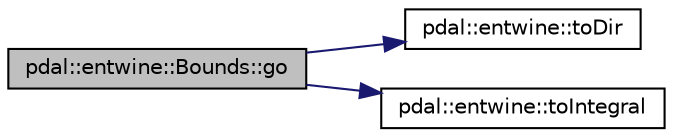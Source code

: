 digraph "pdal::entwine::Bounds::go"
{
  edge [fontname="Helvetica",fontsize="10",labelfontname="Helvetica",labelfontsize="10"];
  node [fontname="Helvetica",fontsize="10",shape=record];
  rankdir="LR";
  Node1 [label="pdal::entwine::Bounds::go",height=0.2,width=0.4,color="black", fillcolor="grey75", style="filled", fontcolor="black"];
  Node1 -> Node2 [color="midnightblue",fontsize="10",style="solid",fontname="Helvetica"];
  Node2 [label="pdal::entwine::toDir",height=0.2,width=0.4,color="black", fillcolor="white", style="filled",URL="$namespacepdal_1_1entwine.html#aeaf1a0ced98df573c8e485fe0a6d3efd"];
  Node1 -> Node3 [color="midnightblue",fontsize="10",style="solid",fontname="Helvetica"];
  Node3 [label="pdal::entwine::toIntegral",height=0.2,width=0.4,color="black", fillcolor="white", style="filled",URL="$namespacepdal_1_1entwine.html#a1cadbd2643224aea992544a7d53e6365"];
}
